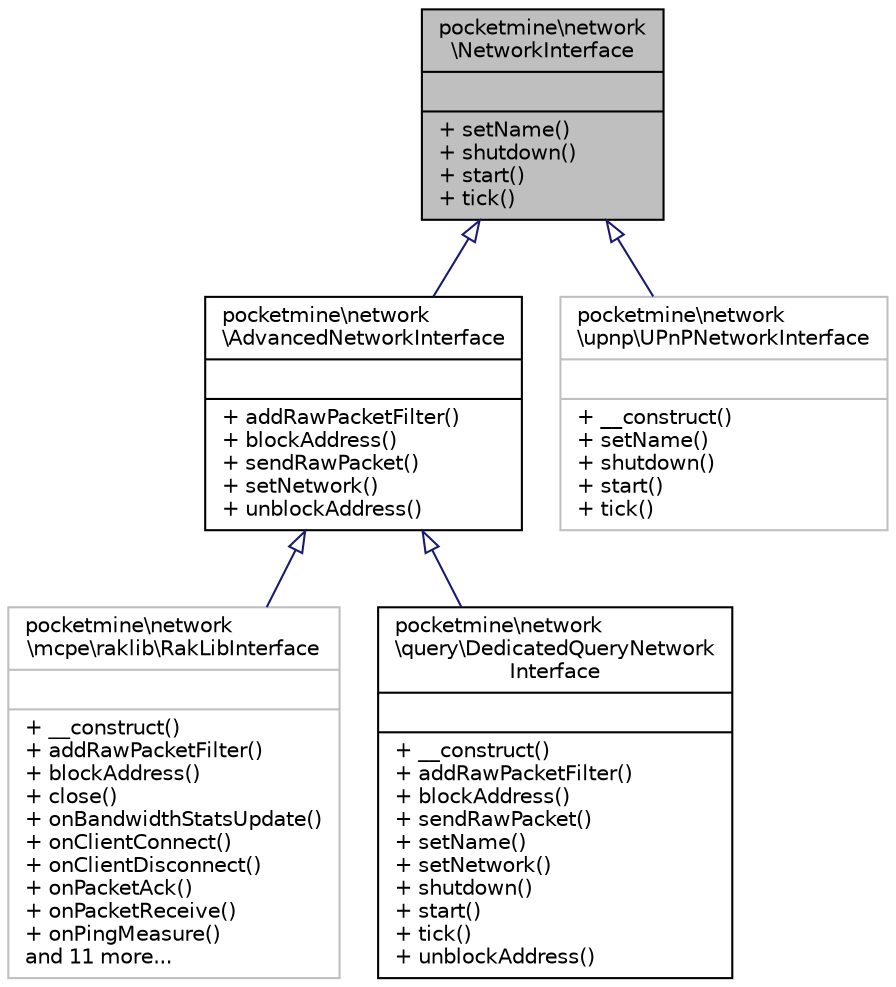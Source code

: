 digraph "pocketmine\network\NetworkInterface"
{
 // INTERACTIVE_SVG=YES
 // LATEX_PDF_SIZE
  edge [fontname="Helvetica",fontsize="10",labelfontname="Helvetica",labelfontsize="10"];
  node [fontname="Helvetica",fontsize="10",shape=record];
  Node1 [label="{pocketmine\\network\l\\NetworkInterface\n||+ setName()\l+ shutdown()\l+ start()\l+ tick()\l}",height=0.2,width=0.4,color="black", fillcolor="grey75", style="filled", fontcolor="black",tooltip=" "];
  Node1 -> Node2 [dir="back",color="midnightblue",fontsize="10",style="solid",arrowtail="onormal",fontname="Helvetica"];
  Node2 [label="{pocketmine\\network\l\\AdvancedNetworkInterface\n||+ addRawPacketFilter()\l+ blockAddress()\l+ sendRawPacket()\l+ setNetwork()\l+ unblockAddress()\l}",height=0.2,width=0.4,color="black", fillcolor="white", style="filled",URL="$dd/de4/interfacepocketmine_1_1network_1_1_advanced_network_interface.html",tooltip=" "];
  Node2 -> Node3 [dir="back",color="midnightblue",fontsize="10",style="solid",arrowtail="onormal",fontname="Helvetica"];
  Node3 [label="{pocketmine\\network\l\\mcpe\\raklib\\RakLibInterface\n||+ __construct()\l+ addRawPacketFilter()\l+ blockAddress()\l+ close()\l+ onBandwidthStatsUpdate()\l+ onClientConnect()\l+ onClientDisconnect()\l+ onPacketAck()\l+ onPacketReceive()\l+ onPingMeasure()\land 11 more...\l}",height=0.2,width=0.4,color="grey75", fillcolor="white", style="filled",URL="$d9/dc4/classpocketmine_1_1network_1_1mcpe_1_1raklib_1_1_rak_lib_interface.html",tooltip=" "];
  Node2 -> Node4 [dir="back",color="midnightblue",fontsize="10",style="solid",arrowtail="onormal",fontname="Helvetica"];
  Node4 [label="{pocketmine\\network\l\\query\\DedicatedQueryNetwork\lInterface\n||+ __construct()\l+ addRawPacketFilter()\l+ blockAddress()\l+ sendRawPacket()\l+ setName()\l+ setNetwork()\l+ shutdown()\l+ start()\l+ tick()\l+ unblockAddress()\l}",height=0.2,width=0.4,color="black", fillcolor="white", style="filled",URL="$d8/d3c/classpocketmine_1_1network_1_1query_1_1_dedicated_query_network_interface.html",tooltip=" "];
  Node1 -> Node5 [dir="back",color="midnightblue",fontsize="10",style="solid",arrowtail="onormal",fontname="Helvetica"];
  Node5 [label="{pocketmine\\network\l\\upnp\\UPnPNetworkInterface\n||+ __construct()\l+ setName()\l+ shutdown()\l+ start()\l+ tick()\l}",height=0.2,width=0.4,color="grey75", fillcolor="white", style="filled",URL="$d0/d45/classpocketmine_1_1network_1_1upnp_1_1_u_pn_p_network_interface.html",tooltip=" "];
}
